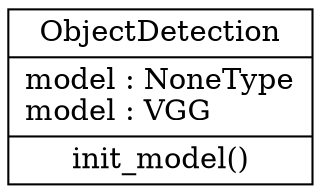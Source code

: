 digraph "classes" {
rankdir=BT
charset="utf-8"
"VGG19CpuGpu.ObjectDetection" [color="black", fontcolor="black", label=<{ObjectDetection|model : NoneType<br ALIGN="LEFT"/>model : VGG<br ALIGN="LEFT"/>|init_model()<br ALIGN="LEFT"/>}>, shape="record", style="solid"];
}
